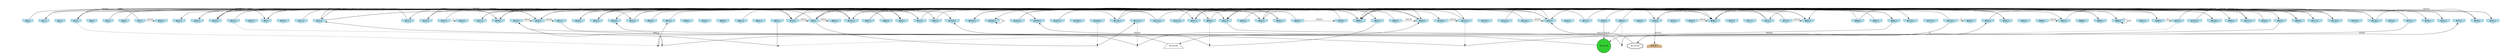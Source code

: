 digraph G {
node[shape = circle]
rankInputs [style = invisible]
rankOutputs [style = invisible]
rankInputs -> rankOutputs [color=invis]
0 [label="#0:1", style = filled, shape = invhouse, color=lightblue]
1 [label="#1:1", style = filled, shape = invhouse, color=lightblue]
2 [label="#2:1", style = filled, shape = invhouse, color=lightblue]
3 [label="#3:1", style = filled, shape = invhouse, color=lightblue]
4 [label="#4:1", style = filled, shape = invhouse, color=lightblue]
5 [label="#5:1", style = filled, shape = invhouse, color=lightblue]
6 [label="#6:1", style = filled, shape = invhouse, color=lightblue]
7 [label="#7:1", style = filled, shape = invhouse, color=lightblue]
8 [label="#8:1", style = filled, shape = invhouse, color=lightblue]
9 [label="#9:1", style = filled, shape = invhouse, color=lightblue]
10 [label="#10:1", style = filled, shape = invhouse, color=lightblue]
11 [label="#11:1", style = filled, shape = invhouse, color=lightblue]
12 [label="#12:1", style = filled, shape = invhouse, color=lightblue]
13 [label="#13:1", style = filled, shape = invhouse, color=lightblue]
14 [label="#14:1", style = filled, shape = invhouse, color=lightblue]
15 [label="#15:1", style = filled, shape = invhouse, color=lightblue]
16 [label="#16:1", style = filled, shape = invhouse, color=lightblue]
17 [label="#17:1", style = filled, shape = invhouse, color=lightblue]
18 [label="#18:1", style = filled, shape = invhouse, color=lightblue]
19 [label="#19:1", style = filled, shape = invhouse, color=lightblue]
20 [label="#20:1", style = filled, shape = invhouse, color=lightblue]
21 [label="#21:1", style = filled, shape = invhouse, color=lightblue]
22 [label="#22:1", style = filled, shape = invhouse, color=lightblue]
23 [label="#23:1", style = filled, shape = invhouse, color=lightblue]
24 [label="#24:1", style = filled, shape = invhouse, color=lightblue]
25 [label="#25:1", style = filled, shape = invhouse, color=lightblue]
26 [label="#26:1", style = filled, shape = invhouse, color=lightblue]
27 [label="#27:1", style = filled, shape = invhouse, color=lightblue]
28 [label="#28:1", style = filled, shape = invhouse, color=lightblue]
29 [label="#29:1", style = filled, shape = invhouse, color=lightblue]
30 [label="#30:1", style = filled, shape = invhouse, color=lightblue]
31 [label="#31:1", style = filled, shape = invhouse, color=lightblue]
32 [label="#32:1", style = filled, shape = invhouse, color=lightblue]
33 [label="#33:1", style = filled, shape = invhouse, color=lightblue]
34 [label="#34:1", style = filled, shape = invhouse, color=lightblue]
35 [label="#35:1", style = filled, shape = invhouse, color=lightblue]
36 [label="#36:1", style = filled, shape = invhouse, color=lightblue]
37 [label="#37:1", style = filled, shape = invhouse, color=lightblue]
38 [label="#38:1", style = filled, shape = invhouse, color=lightblue]
39 [label="#39:1", style = filled, shape = invhouse, color=lightblue]
40 [label="#40:1", style = filled, shape = invhouse, color=lightblue]
41 [label="#41:1", style = filled, shape = invhouse, color=lightblue]
42 [label="#42:1", style = filled, shape = invhouse, color=lightblue]
43 [label="#43:1", style = filled, shape = invhouse, color=lightblue]
44 [label="#44:1", style = filled, shape = invhouse, color=lightblue]
45 [label="#45:1", style = filled, shape = invhouse, color=lightblue]
46 [label="#46:1", style = filled, shape = invhouse, color=lightblue]
47 [label="#47:1", style = filled, shape = invhouse, color=lightblue]
48 [label="#48:1", style = filled, shape = invhouse, color=lightblue]
49 [label="#49:1", style = filled, shape = invhouse, color=lightblue]
50 [label="#50:1", style = filled, shape = invhouse, color=lightblue]
51 [label="#51:1", style = filled, shape = invhouse, color=lightblue]
52 [label="#52:1", style = filled, shape = invhouse, color=lightblue]
53 [label="#53:1", style = filled, shape = invhouse, color=lightblue]
54 [label="#54:1", style = filled, shape = invhouse, color=lightblue]
55 [label="#55:1", style = filled, shape = invhouse, color=lightblue]
56 [label="#56:1", style = filled, shape = invhouse, color=lightblue]
57 [label="#57:1", style = filled, shape = invhouse, color=lightblue]
58 [label="#58:1", style = filled, shape = invhouse, color=lightblue]
59 [label="#59:1", style = filled, shape = invhouse, color=lightblue]
60 [label="#60:1", style = filled, shape = invhouse, color=lightblue]
61 [label="#61:1", style = filled, shape = invhouse, color=lightblue]
62 [label="#62:1", style = filled, shape = invhouse, color=lightblue]
63 [label="#63:1", style = filled, shape = invhouse, color=lightblue]
64 [label="#64:1", style = filled, shape = invhouse, color=lightblue]
65 [label="#65:1", style = filled, shape = invhouse, color=lightblue]
66 [label="#66:1", style = filled, shape = invhouse, color=lightblue]
67 [label="#67:1", style = filled, shape = invhouse, color=lightblue]
68 [label="#68:1", style = filled, shape = invhouse, color=lightblue]
69 [label="#69:1", style = filled, shape = invhouse, color=lightblue]
70 [label="#70:1", style = filled, shape = invhouse, color=lightblue]
71 [label="#71:1", style = filled, shape = invhouse, color=lightblue]
72 [label="#72:1", style = filled, shape = invhouse, color=lightblue]
73 [label="#73:1", style = filled, shape = invhouse, color=lightblue]
74 [label="#74:1", style = filled, shape = invhouse, color=lightblue]
75 [label="#75:1", style = filled, shape = invhouse, color=lightblue]
76 [label="#76:1", style = filled, shape = invhouse, color=lightblue]
77 [label="#77:1", style = filled, shape = invhouse, color=lightblue]
78 [label="#78:1", style = filled, shape = invhouse, color=lightblue]
79 [label="#79:1", style = filled, shape = invhouse, color=lightblue]
80 [label="#80:1", style = filled, shape = invhouse, color=lightblue]
81 [label="#81:1", style = filled, shape = invhouse, color=lightblue]
82 [label="#82:1", style = filled, shape = invhouse, color=lightblue]
83 [label="#83:1", style = filled, shape = invhouse, color=lightblue]
84 [label="#84:1", style = filled, shape = invhouse, color=lightblue]
85 [label="#85:1", style = filled, shape = invhouse, color=lightblue]
86 [label="#86:1", style = filled, shape = invhouse, color=lightblue]
87 [label="#87:1", style = filled, shape = invhouse, color=lightblue]
88 [label="#88:1", style = filled, shape = invhouse, color=lightblue]
89 [label="#89:1", style = filled, shape = invhouse, color=lightblue]
90 [label="#90:1", style = filled, shape = invhouse, color=lightblue]
91 [label="#91:1", style = filled, shape = invhouse, color=lightblue]
92 [label="#92:1", style = filled, shape = invhouse, color=lightblue]
93 [label="#93:1", style = filled, shape = invhouse, color=lightblue]
94 [label="#94:1", style = filled, shape = invhouse, color=lightblue]
95 [label="#95:1", style = filled, shape = invhouse, color=lightblue]
96 [label="#96:1", style = filled, shape = invhouse, color=lightblue]
97 [label="#97:1", style = filled, shape = invhouse, color=lightblue]
98 [label="#98:1", style = filled, shape = invhouse, color=lightblue]
99 [label="#99:1", style = filled, shape = invhouse, color=lightblue]
100 [label="#100:1", style = filled, shape = invhouse, color=lightblue]
101 [label="#101:1", style = filled, shape = invhouse, color=lightblue]
102 [label="#102:1", style = filled, shape = invhouse, color=lightblue]
103 [label="#103:1", style = filled, shape = invhouse, color=lightblue]
104 [label="#104:1", style = filled, shape = invhouse, color=lightblue]
105 [label="#105:1", style = filled, shape = invhouse, color=lightblue]
106 [label="#106:1", style = filled, shape = invhouse, color=lightblue]
107 [label="#107:1", style = filled, shape = invhouse, color=lightblue]
108 [label="#108:1", style = filled, shape = invhouse, color=lightblue]
109 [label="#109:1", style = filled, shape = invhouse, color=lightblue]
110 [label="#110:1", style = filled, shape = invhouse, color=lightblue]
111 [label="#111:1", style = filled, shape = invhouse, color=lightblue]
112 [label="#112:1", style = filled, shape = invhouse, color=lightblue]
113 [label="#113:1", style = filled, shape = invhouse, color=lightblue]
114 [label="#114:1", style = filled, shape = invhouse, color=lightblue]
115 [label="#115:1", style = filled, shape = invhouse, color=lightblue]
116 [label="#116:1", style = filled, shape = invhouse, color=lightblue]
117 [label="#117:1", style = filled, shape = invhouse, color=lightblue]
118 [label="#118:1", style = filled, shape = invhouse, color=lightblue]
119 [label="#119:1", style = filled, shape = invhouse, color=lightblue]
120 [label="#120:1", style = filled, shape = invhouse, color=lightblue]
121 [label="#121:1", style = filled, shape = invhouse, color=lightblue]
122 [label="#122:1", style = filled, shape = invhouse, color=lightblue]
123 [label="#123:1", style = filled, shape = invhouse, color=lightblue]
124 [label="#124:1", style = filled, shape = invhouse, color=lightblue]
125 [label="#125:1", style = filled, shape = invhouse, color=lightblue]
126 [label="#126:1", style = filled, shape = invhouse, color=lightblue]
127 [label="#127:1", style = filled, shape = invhouse, color=lightblue]
128 [label="#128:1", style = filled, shape = house, color=tan]
129 [label="#129:49", shape = trapezium]
130 [label="#130:49", shape = doubleoctagon]
131 [label="#131:49", style = filled, fillcolor=limegreen]
28 -> 128 [label = "65535"]
84 -> 28 [label = "65535"]
53 -> 83 [label = "65535"]
9 -> 18 [label = "65535"]
86 -> 129 [label = "65535"]
89 -> 83 [label = "65535"]
66 -> 23 [label = "65535"]
30 -> 69 [label = "65535"]
130 -> 35 [label = "65535"]
17 -> 83 [label = "65535"]
80 -> 120 [label = "65535"]
5 -> 94 [label = "65535"]
12 -> 55 [label = "65535"]
37 -> 80 [label = "65535"]
27 -> 106 [label = "65535"]
38 -> 28 [label = "65535"]
133 [shape = point]
39 -> 133 [style = dashed]
42 -> 133 [dir = none]
133 -> 77
69 -> 98 [label = "65535"]
73 -> 104 [label = "65535"]
99 -> 80 [label = "65535"]
120 -> 18 [label = "65535"]
34 -> 51 [label = "65535"]
123 -> 48 [label = "65535"]
12 -> 86 [label = "16383"]
73 -> 83 [label = "65535"]
107 -> 68 [label = "65535"]
85 -> 35 [label = "65535"]
101 -> 12 [label = "65535"]
124 -> 21 [label = "65535"]
73 -> 103 [label = "65535"]
113 -> 80 [label = "65535"]
68 -> 99 [label = "65535"]
53 -> 67 [label = "65535"]
48 -> 23 [label = "65535"]
19 -> 34 [label = "65535"]
125 -> 49 [label = "65535"]
134 [shape = point]
3 -> 134 [style = dashed]
39 -> 134 [dir = none]
134 -> 57
32 -> 69 [label = "65535"]
56 -> 90 [label = "65535"]
37 -> 126 [label = "1023"]
124 -> 35 [label = "65535"]
82 -> 99 [label = "65535"]
41 -> 33 [label = "127"]
93 -> 98 [label = "65535"]
67 -> 89 [label = "65535"]
83 -> 80 [label = "65535"]
90 -> 90 [label = "255"]
72 -> 1 [label = "65535"]
112 -> 53 [label = "65535"]
18 -> 3 [label = "65535"]
107 -> 80 [label = "8191"]
120 -> 78 [label = "65535"]
24 -> 44 [label = "32767"]
116 -> 54 [label = "65535"]
135 [shape = point]
24 -> 135 [style = dashed]
51 -> 135 [dir = none]
135 -> 93
82 -> 14 [label = "65535"]
44 -> 13 [label = "65535"]
100 -> 121 [label = "65535"]
65 -> 69 [label = "65535"]
84 -> 114 [label = "65535"]
136 [shape = point]
68 -> 136 [style = dashed]
81 -> 136 [dir = none]
136 -> 102
118 -> 103 [label = "16383"]
46 -> 34 [label = "65535"]
45 -> 41 [label = "127"]
34 -> 14 [label = "16383"]
65 -> 26 [label = "255"]
75 -> 131 [label = "32767"]
7 -> 3 [label = "4095"]
8 -> 99 [label = "4095"]
110 -> 121 [label = "511"]
55 -> 86 [label = "2047"]
3 -> 117 [label = "31"]
79 -> 42 [label = "65535"]
112 -> 118 [label = "511"]
87 -> 76 [label = "65535"]
110 -> 100 [label = "127"]
15 -> 32 [label = "65535"]
116 -> 92 [label = "15"]
96 -> 87 [label = "65535"]
117 -> 44 [label = "65535"]
48 -> 47 [label = "511"]
44 -> 35 [label = "511"]
8 -> 101 [label = "31"]
32 -> 42 [label = "127"]
39 -> 117 [label = "127"]
75 -> 34 [label = "65535"]
89 -> 72 [label = "127"]
23 -> 9 [label = "2047"]
32 -> 8 [label = "65535"]
43 -> 127 [label = "255"]
1 -> 45 [label = "3"]
137 [shape = point]
47 -> 137 [style = dashed]
63 -> 137 [dir = none]
137 -> 12
8 -> 18 [label = "15"]
126 -> 8 [label = "65535"]
55 -> 32 [label = "127"]
72 -> 69 [label = "63"]
35 -> 101 [label = "31"]
104 -> 104 [label = "15"]
105 -> 41 [label = "65535"]
17 -> 31 [label = "63"]
7 -> 20 [label = "65535"]
50 -> 1 [label = "15"]
138 [shape = point]
109 -> 138 [style = dashed]
8 -> 138 [dir = none]
138 -> 111
101 -> 94 [label = "65535"]
116 -> 130 [label = "31"]
5 -> 69 [label = "3"]
139 [shape = point]
121 -> 139 [style = dashed]
97 -> 139 [dir = none]
139 -> 54
112 -> 9 [label = "65535"]
0 -> 27 [label = "1"]
131 -> 106 [label = "65535"]
38 -> 131 [label = "65535"]
6 -> 34 [label = "7"]
46 -> 79 [label = "65535"]
105 -> 78 [label = "1"]
89 -> 52 [label = "3"]
27 -> 52 [label = "1"]
13 -> 22 [label = "3"]
47 -> 118 [label = "65535"]
129 -> 19 [label = "65535"]
11 -> 102 [label = "65535"]
12 -> 81 [label = "65535"]
61 -> 110 [label = "1"]
44 -> 18 [label = "7"]
121 -> 42 [label = "3"]
57 -> 31 [label = "65535"]
80 -> 33 [label = "3"]
8 -> 64 [label = "65535"]
69 -> 97 [label = "65535"]
35 -> 17 [label = "65535"]
28 -> 127 [label = "3"]
140 [shape = point]
111 -> 140 [style = dashed]
19 -> 140 [dir = none]
140 -> 99
22 -> 26 [label = "7"]
15 -> 16 [label = "3"]
23 -> 87 [label = "65535"]
{
	rank = same
	rankdir = TB
	rankInputs -> 0 -> 1 -> 2 -> 3 -> 4 -> 5 -> 6 -> 7 -> 8 -> 9 -> 10 -> 11 -> 12 -> 13 -> 14 -> 15 -> 16 -> 17 -> 18 -> 19 -> 20 -> 21 -> 22 -> 23 -> 24 -> 25 -> 26 -> 27 -> 28 -> 29 -> 30 -> 31 -> 32 -> 33 -> 34 -> 35 -> 36 -> 37 -> 38 -> 39 -> 40 -> 41 -> 42 -> 43 -> 44 -> 45 -> 46 -> 47 -> 48 -> 49 -> 50 -> 51 -> 52 -> 53 -> 54 -> 55 -> 56 -> 57 -> 58 -> 59 -> 60 -> 61 -> 62 -> 63 -> 64 -> 65 -> 66 -> 67 -> 68 -> 69 -> 70 -> 71 -> 72 -> 73 -> 74 -> 75 -> 76 -> 77 -> 78 -> 79 -> 80 -> 81 -> 82 -> 83 -> 84 -> 85 -> 86 -> 87 -> 88 -> 89 -> 90 -> 91 -> 92 -> 93 -> 94 -> 95 -> 96 -> 97 -> 98 -> 99 -> 100 -> 101 -> 102 -> 103 -> 104 -> 105 -> 106 -> 107 -> 108 -> 109 -> 110 -> 111 -> 112 -> 113 -> 114 -> 115 -> 116 -> 117 -> 118 -> 119 -> 120 -> 121 -> 122 -> 123 -> 124 -> 125 -> 126 -> 127 [style = invis]
}
{
	rank = same
	rankdir = TB
	rankOutputs -> 128 [style = invis]
}
}
